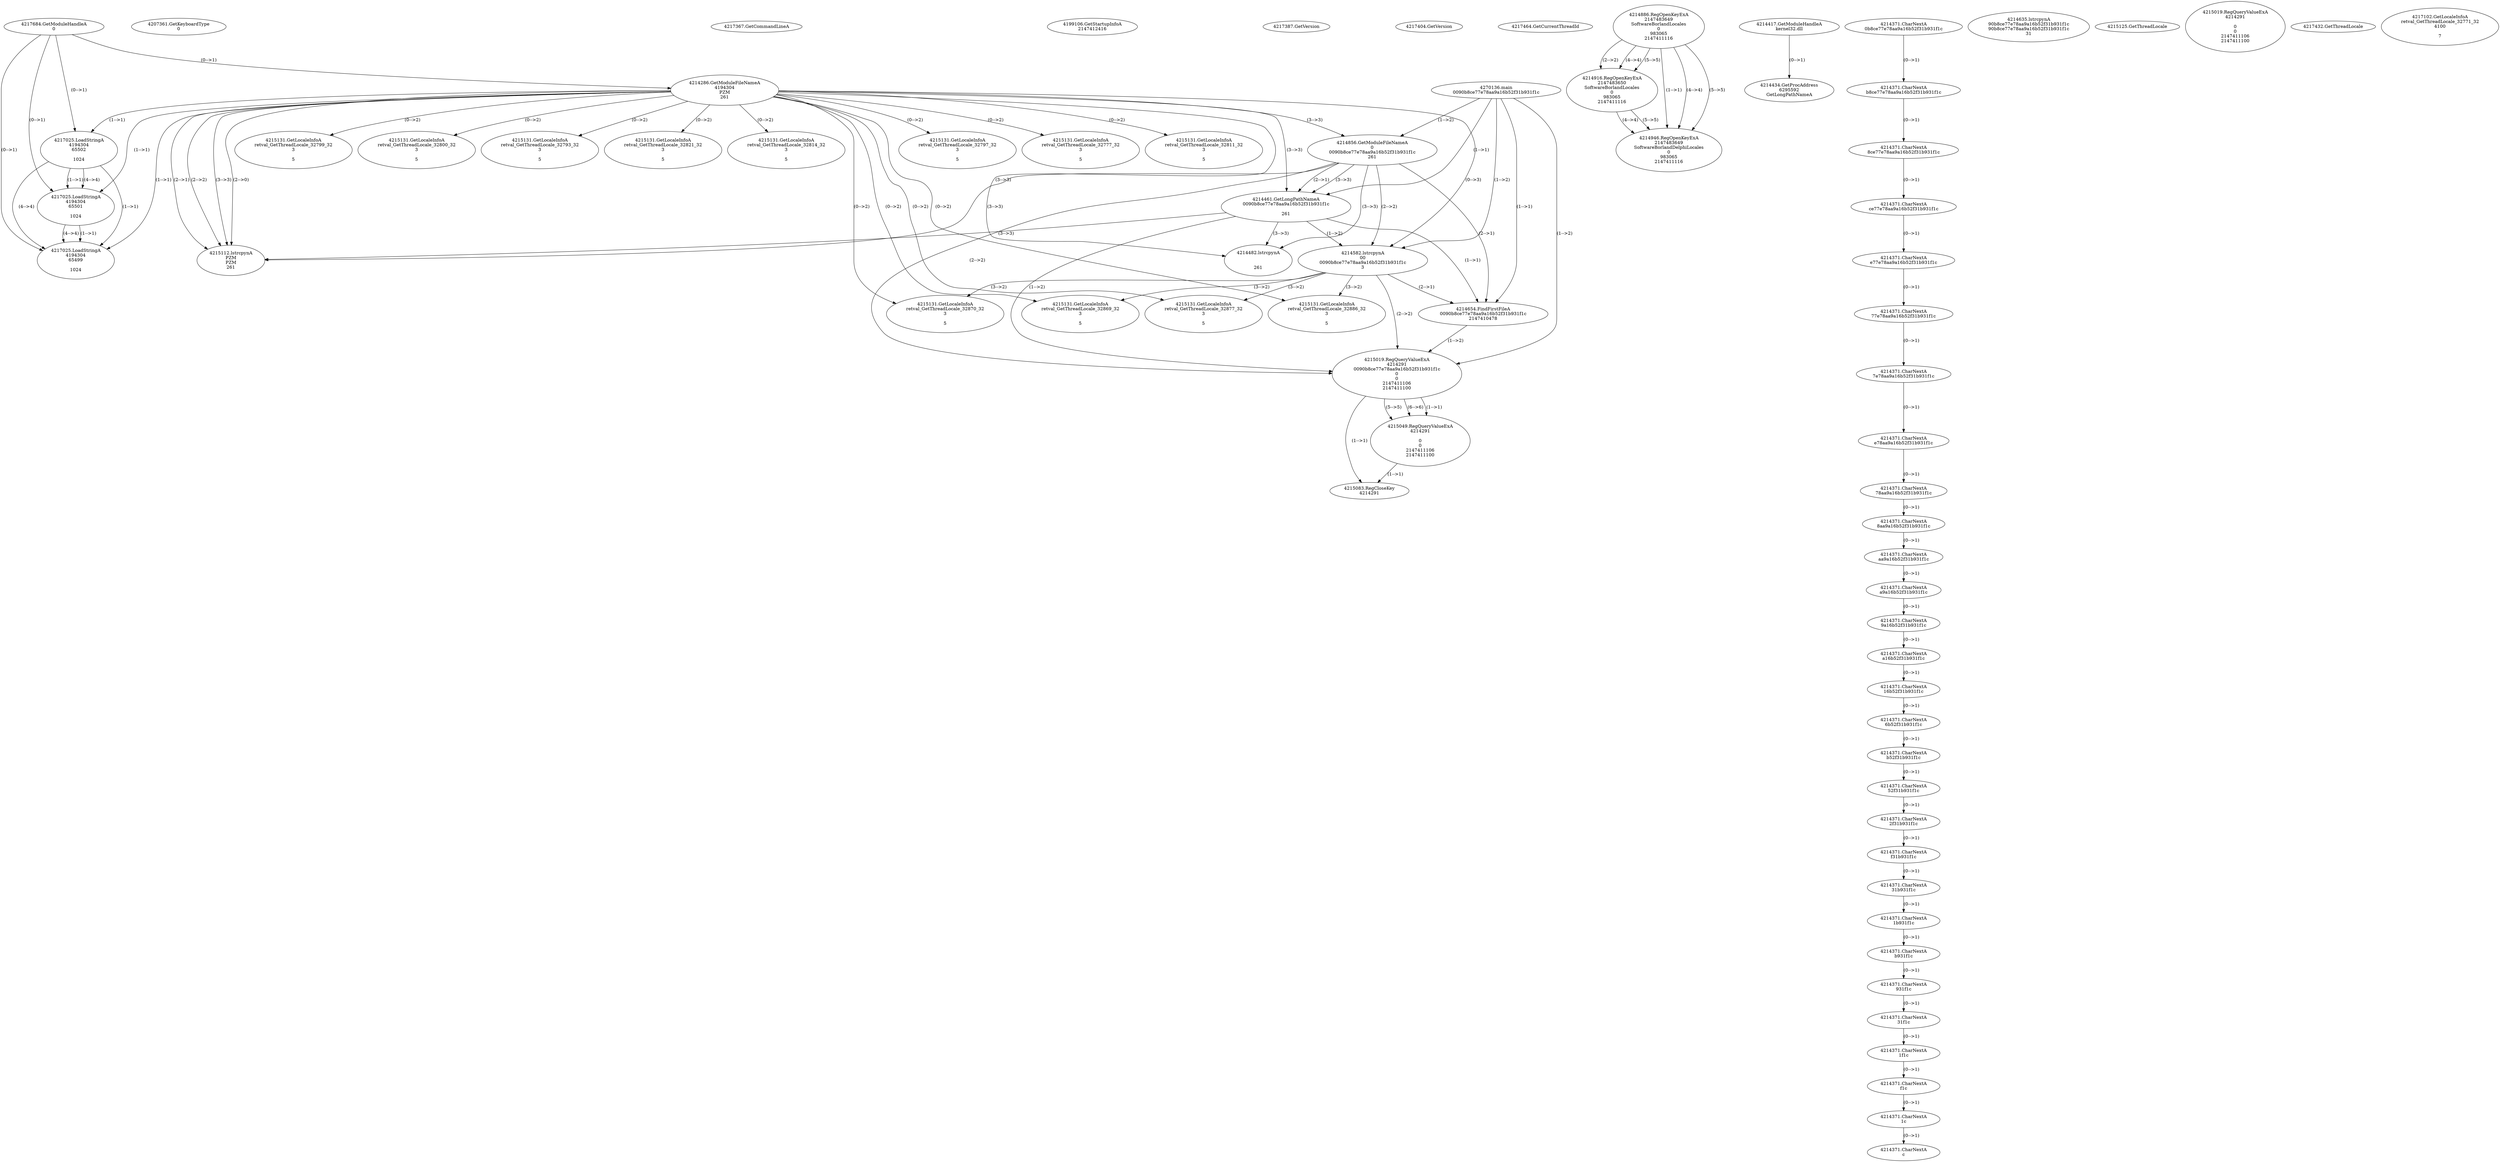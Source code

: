 // Global SCDG with merge call
digraph {
	0 [label="4270136.main
0090b8ce77e78aa9a16b52f31b931f1c"]
	1 [label="4217684.GetModuleHandleA
0"]
	2 [label="4207361.GetKeyboardType
0"]
	3 [label="4217367.GetCommandLineA
"]
	4 [label="4199106.GetStartupInfoA
2147412416"]
	5 [label="4217387.GetVersion
"]
	6 [label="4217404.GetVersion
"]
	7 [label="4217464.GetCurrentThreadId
"]
	8 [label="4214286.GetModuleFileNameA
4194304
PZM
261"]
	1 -> 8 [label="(0-->1)"]
	9 [label="4214856.GetModuleFileNameA
0
0090b8ce77e78aa9a16b52f31b931f1c
261"]
	0 -> 9 [label="(1-->2)"]
	8 -> 9 [label="(3-->3)"]
	10 [label="4214886.RegOpenKeyExA
2147483649
Software\Borland\Locales
0
983065
2147411116"]
	11 [label="4214417.GetModuleHandleA
kernel32.dll"]
	12 [label="4214434.GetProcAddress
6295592
GetLongPathNameA"]
	11 -> 12 [label="(0-->1)"]
	13 [label="4214461.GetLongPathNameA
0090b8ce77e78aa9a16b52f31b931f1c

261"]
	0 -> 13 [label="(1-->1)"]
	9 -> 13 [label="(2-->1)"]
	8 -> 13 [label="(3-->3)"]
	9 -> 13 [label="(3-->3)"]
	14 [label="4214582.lstrcpynA
00
0090b8ce77e78aa9a16b52f31b931f1c
3"]
	0 -> 14 [label="(1-->2)"]
	9 -> 14 [label="(2-->2)"]
	13 -> 14 [label="(1-->2)"]
	8 -> 14 [label="(0-->3)"]
	15 [label="4214371.CharNextA
0b8ce77e78aa9a16b52f31b931f1c"]
	16 [label="4214371.CharNextA
b8ce77e78aa9a16b52f31b931f1c"]
	15 -> 16 [label="(0-->1)"]
	17 [label="4214371.CharNextA
8ce77e78aa9a16b52f31b931f1c"]
	16 -> 17 [label="(0-->1)"]
	18 [label="4214371.CharNextA
ce77e78aa9a16b52f31b931f1c"]
	17 -> 18 [label="(0-->1)"]
	19 [label="4214371.CharNextA
e77e78aa9a16b52f31b931f1c"]
	18 -> 19 [label="(0-->1)"]
	20 [label="4214371.CharNextA
77e78aa9a16b52f31b931f1c"]
	19 -> 20 [label="(0-->1)"]
	21 [label="4214371.CharNextA
7e78aa9a16b52f31b931f1c"]
	20 -> 21 [label="(0-->1)"]
	22 [label="4214371.CharNextA
e78aa9a16b52f31b931f1c"]
	21 -> 22 [label="(0-->1)"]
	23 [label="4214371.CharNextA
78aa9a16b52f31b931f1c"]
	22 -> 23 [label="(0-->1)"]
	24 [label="4214371.CharNextA
8aa9a16b52f31b931f1c"]
	23 -> 24 [label="(0-->1)"]
	25 [label="4214371.CharNextA
aa9a16b52f31b931f1c"]
	24 -> 25 [label="(0-->1)"]
	26 [label="4214371.CharNextA
a9a16b52f31b931f1c"]
	25 -> 26 [label="(0-->1)"]
	27 [label="4214371.CharNextA
9a16b52f31b931f1c"]
	26 -> 27 [label="(0-->1)"]
	28 [label="4214371.CharNextA
a16b52f31b931f1c"]
	27 -> 28 [label="(0-->1)"]
	29 [label="4214371.CharNextA
16b52f31b931f1c"]
	28 -> 29 [label="(0-->1)"]
	30 [label="4214371.CharNextA
6b52f31b931f1c"]
	29 -> 30 [label="(0-->1)"]
	31 [label="4214371.CharNextA
b52f31b931f1c"]
	30 -> 31 [label="(0-->1)"]
	32 [label="4214371.CharNextA
52f31b931f1c"]
	31 -> 32 [label="(0-->1)"]
	33 [label="4214371.CharNextA
2f31b931f1c"]
	32 -> 33 [label="(0-->1)"]
	34 [label="4214371.CharNextA
f31b931f1c"]
	33 -> 34 [label="(0-->1)"]
	35 [label="4214371.CharNextA
31b931f1c"]
	34 -> 35 [label="(0-->1)"]
	36 [label="4214371.CharNextA
1b931f1c"]
	35 -> 36 [label="(0-->1)"]
	37 [label="4214371.CharNextA
b931f1c"]
	36 -> 37 [label="(0-->1)"]
	38 [label="4214371.CharNextA
931f1c"]
	37 -> 38 [label="(0-->1)"]
	39 [label="4214371.CharNextA
31f1c"]
	38 -> 39 [label="(0-->1)"]
	40 [label="4214371.CharNextA
1f1c"]
	39 -> 40 [label="(0-->1)"]
	41 [label="4214371.CharNextA
f1c"]
	40 -> 41 [label="(0-->1)"]
	42 [label="4214371.CharNextA
1c"]
	41 -> 42 [label="(0-->1)"]
	43 [label="4214371.CharNextA
c"]
	42 -> 43 [label="(0-->1)"]
	44 [label="4214635.lstrcpynA
90b8ce77e78aa9a16b52f31b931f1c
90b8ce77e78aa9a16b52f31b931f1c
31"]
	45 [label="4214654.FindFirstFileA
0090b8ce77e78aa9a16b52f31b931f1c
2147410478"]
	0 -> 45 [label="(1-->1)"]
	9 -> 45 [label="(2-->1)"]
	13 -> 45 [label="(1-->1)"]
	14 -> 45 [label="(2-->1)"]
	46 [label="4215019.RegQueryValueExA
4214291
0090b8ce77e78aa9a16b52f31b931f1c
0
0
2147411106
2147411100"]
	0 -> 46 [label="(1-->2)"]
	9 -> 46 [label="(2-->2)"]
	13 -> 46 [label="(1-->2)"]
	14 -> 46 [label="(2-->2)"]
	45 -> 46 [label="(1-->2)"]
	47 [label="4215049.RegQueryValueExA
4214291

0
0
2147411106
2147411100"]
	46 -> 47 [label="(1-->1)"]
	46 -> 47 [label="(5-->5)"]
	46 -> 47 [label="(6-->6)"]
	48 [label="4215083.RegCloseKey
4214291"]
	46 -> 48 [label="(1-->1)"]
	47 -> 48 [label="(1-->1)"]
	49 [label="4215112.lstrcpynA
PZM
PZM
261"]
	8 -> 49 [label="(2-->1)"]
	8 -> 49 [label="(2-->2)"]
	8 -> 49 [label="(3-->3)"]
	9 -> 49 [label="(3-->3)"]
	13 -> 49 [label="(3-->3)"]
	8 -> 49 [label="(2-->0)"]
	50 [label="4215125.GetThreadLocale
"]
	51 [label="4215131.GetLocaleInfoA
retval_GetThreadLocale_32877_32
3

5"]
	8 -> 51 [label="(0-->2)"]
	14 -> 51 [label="(3-->2)"]
	52 [label="4217025.LoadStringA
4194304
65502

1024"]
	1 -> 52 [label="(0-->1)"]
	8 -> 52 [label="(1-->1)"]
	53 [label="4214482.lstrcpynA


261"]
	8 -> 53 [label="(3-->3)"]
	9 -> 53 [label="(3-->3)"]
	13 -> 53 [label="(3-->3)"]
	54 [label="4215019.RegQueryValueExA
4214291

0
0
2147411106
2147411100"]
	55 [label="4215131.GetLocaleInfoA
retval_GetThreadLocale_32799_32
3

5"]
	8 -> 55 [label="(0-->2)"]
	56 [label="4217025.LoadStringA
4194304
65501

1024"]
	1 -> 56 [label="(0-->1)"]
	8 -> 56 [label="(1-->1)"]
	52 -> 56 [label="(1-->1)"]
	52 -> 56 [label="(4-->4)"]
	57 [label="4215131.GetLocaleInfoA
retval_GetThreadLocale_32869_32
3

5"]
	8 -> 57 [label="(0-->2)"]
	14 -> 57 [label="(3-->2)"]
	58 [label="4217432.GetThreadLocale
"]
	59 [label="4217102.GetLocaleInfoA
retval_GetThreadLocale_32771_32
4100

7"]
	60 [label="4215131.GetLocaleInfoA
retval_GetThreadLocale_32886_32
3

5"]
	8 -> 60 [label="(0-->2)"]
	14 -> 60 [label="(3-->2)"]
	61 [label="4214916.RegOpenKeyExA
2147483650
Software\Borland\Locales
0
983065
2147411116"]
	10 -> 61 [label="(2-->2)"]
	10 -> 61 [label="(4-->4)"]
	10 -> 61 [label="(5-->5)"]
	62 [label="4215131.GetLocaleInfoA
retval_GetThreadLocale_32800_32
3

5"]
	8 -> 62 [label="(0-->2)"]
	63 [label="4217025.LoadStringA
4194304
65499

1024"]
	1 -> 63 [label="(0-->1)"]
	8 -> 63 [label="(1-->1)"]
	52 -> 63 [label="(1-->1)"]
	56 -> 63 [label="(1-->1)"]
	52 -> 63 [label="(4-->4)"]
	56 -> 63 [label="(4-->4)"]
	64 [label="4215131.GetLocaleInfoA
retval_GetThreadLocale_32793_32
3

5"]
	8 -> 64 [label="(0-->2)"]
	65 [label="4214946.RegOpenKeyExA
2147483649
Software\Borland\Delphi\Locales
0
983065
2147411116"]
	10 -> 65 [label="(1-->1)"]
	10 -> 65 [label="(4-->4)"]
	61 -> 65 [label="(4-->4)"]
	10 -> 65 [label="(5-->5)"]
	61 -> 65 [label="(5-->5)"]
	66 [label="4215131.GetLocaleInfoA
retval_GetThreadLocale_32821_32
3

5"]
	8 -> 66 [label="(0-->2)"]
	67 [label="4215131.GetLocaleInfoA
retval_GetThreadLocale_32814_32
3

5"]
	8 -> 67 [label="(0-->2)"]
	68 [label="4215131.GetLocaleInfoA
retval_GetThreadLocale_32797_32
3

5"]
	8 -> 68 [label="(0-->2)"]
	69 [label="4215131.GetLocaleInfoA
retval_GetThreadLocale_32777_32
3

5"]
	8 -> 69 [label="(0-->2)"]
	70 [label="4215131.GetLocaleInfoA
retval_GetThreadLocale_32811_32
3

5"]
	8 -> 70 [label="(0-->2)"]
	71 [label="4215131.GetLocaleInfoA
retval_GetThreadLocale_32870_32
3

5"]
	8 -> 71 [label="(0-->2)"]
	14 -> 71 [label="(3-->2)"]
}
